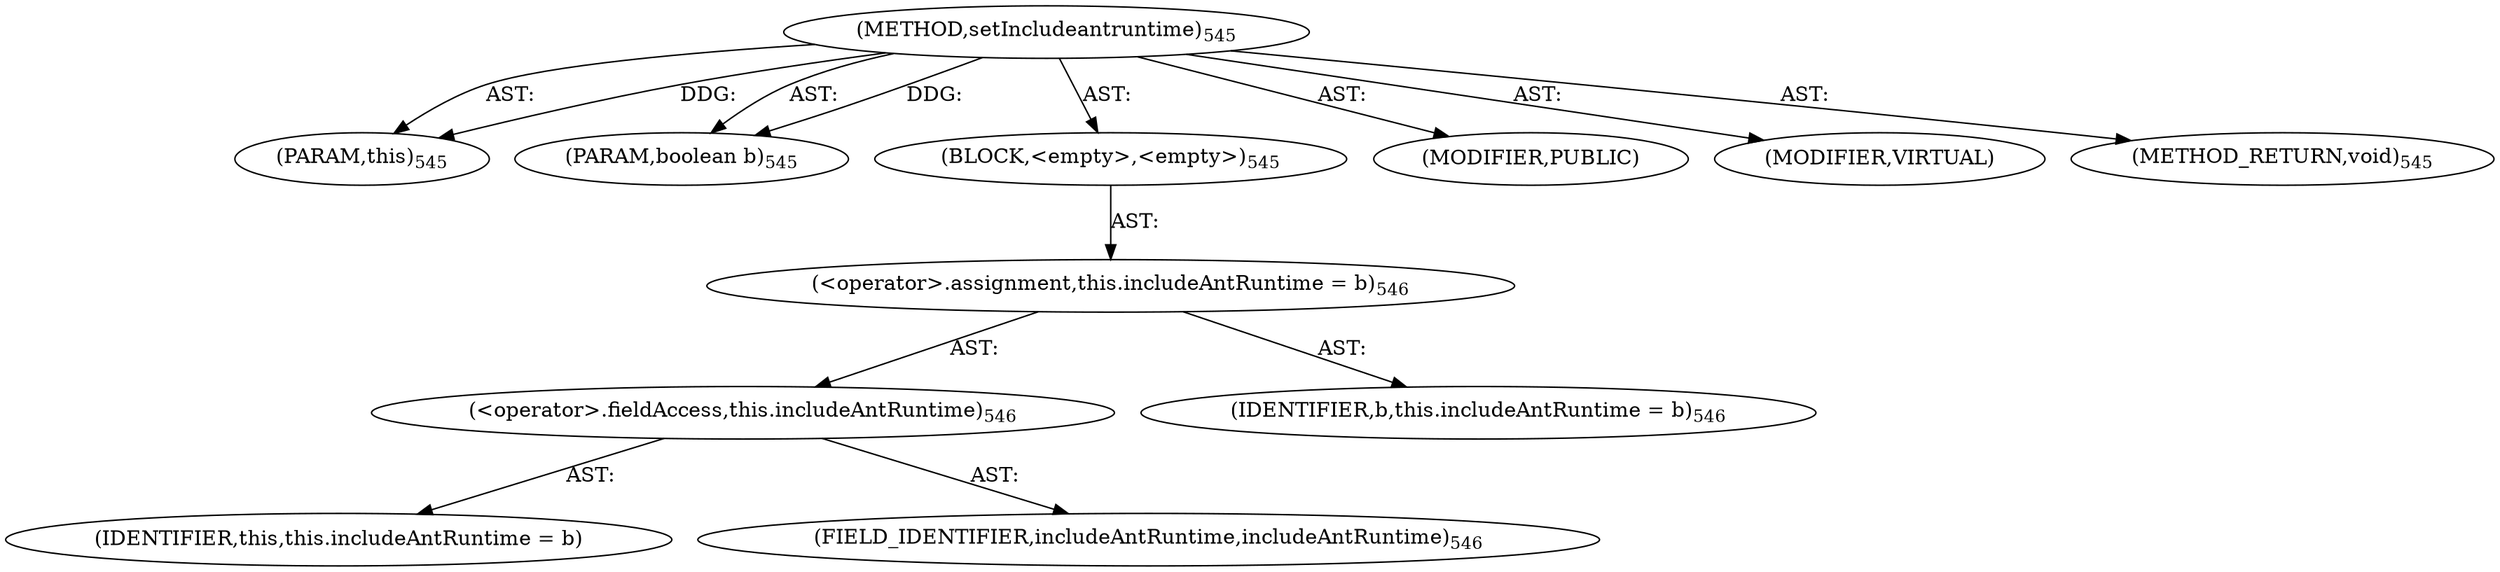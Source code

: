 digraph "setIncludeantruntime" {  
"111669149722" [label = <(METHOD,setIncludeantruntime)<SUB>545</SUB>> ]
"115964117052" [label = <(PARAM,this)<SUB>545</SUB>> ]
"115964117053" [label = <(PARAM,boolean b)<SUB>545</SUB>> ]
"25769803808" [label = <(BLOCK,&lt;empty&gt;,&lt;empty&gt;)<SUB>545</SUB>> ]
"30064771177" [label = <(&lt;operator&gt;.assignment,this.includeAntRuntime = b)<SUB>546</SUB>> ]
"30064771178" [label = <(&lt;operator&gt;.fieldAccess,this.includeAntRuntime)<SUB>546</SUB>> ]
"68719476895" [label = <(IDENTIFIER,this,this.includeAntRuntime = b)> ]
"55834574867" [label = <(FIELD_IDENTIFIER,includeAntRuntime,includeAntRuntime)<SUB>546</SUB>> ]
"68719476896" [label = <(IDENTIFIER,b,this.includeAntRuntime = b)<SUB>546</SUB>> ]
"133143986249" [label = <(MODIFIER,PUBLIC)> ]
"133143986250" [label = <(MODIFIER,VIRTUAL)> ]
"128849018906" [label = <(METHOD_RETURN,void)<SUB>545</SUB>> ]
  "111669149722" -> "115964117052"  [ label = "AST: "] 
  "111669149722" -> "115964117053"  [ label = "AST: "] 
  "111669149722" -> "25769803808"  [ label = "AST: "] 
  "111669149722" -> "133143986249"  [ label = "AST: "] 
  "111669149722" -> "133143986250"  [ label = "AST: "] 
  "111669149722" -> "128849018906"  [ label = "AST: "] 
  "25769803808" -> "30064771177"  [ label = "AST: "] 
  "30064771177" -> "30064771178"  [ label = "AST: "] 
  "30064771177" -> "68719476896"  [ label = "AST: "] 
  "30064771178" -> "68719476895"  [ label = "AST: "] 
  "30064771178" -> "55834574867"  [ label = "AST: "] 
  "111669149722" -> "115964117052"  [ label = "DDG: "] 
  "111669149722" -> "115964117053"  [ label = "DDG: "] 
}
